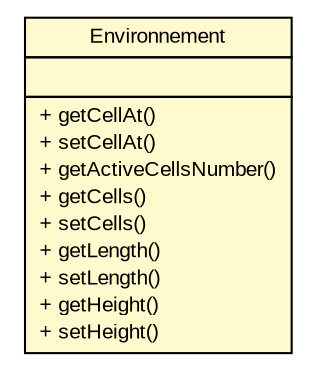 #!/usr/local/bin/dot
#
# Class diagram 
# Generated by UMLGraph version 5.4 (http://www.umlgraph.org/)
#

digraph G {
	edge [fontname="arial",fontsize=10,labelfontname="arial",labelfontsize=10];
	node [fontname="arial",fontsize=10,shape=plaintext];
	nodesep=0.25;
	ranksep=0.5;
	// Metier.Environnement
	c86 [label=<<table title="Metier.Environnement" border="0" cellborder="1" cellspacing="0" cellpadding="2" port="p" bgcolor="lemonChiffon" href="./Environnement.html">
		<tr><td><table border="0" cellspacing="0" cellpadding="1">
<tr><td align="center" balign="center"> Environnement </td></tr>
		</table></td></tr>
		<tr><td><table border="0" cellspacing="0" cellpadding="1">
<tr><td align="left" balign="left">  </td></tr>
		</table></td></tr>
		<tr><td><table border="0" cellspacing="0" cellpadding="1">
<tr><td align="left" balign="left"> + getCellAt() </td></tr>
<tr><td align="left" balign="left"> + setCellAt() </td></tr>
<tr><td align="left" balign="left"> + getActiveCellsNumber() </td></tr>
<tr><td align="left" balign="left"> + getCells() </td></tr>
<tr><td align="left" balign="left"> + setCells() </td></tr>
<tr><td align="left" balign="left"> + getLength() </td></tr>
<tr><td align="left" balign="left"> + setLength() </td></tr>
<tr><td align="left" balign="left"> + getHeight() </td></tr>
<tr><td align="left" balign="left"> + setHeight() </td></tr>
		</table></td></tr>
		</table>>, URL="./Environnement.html", fontname="arial", fontcolor="black", fontsize=10.0];
}


